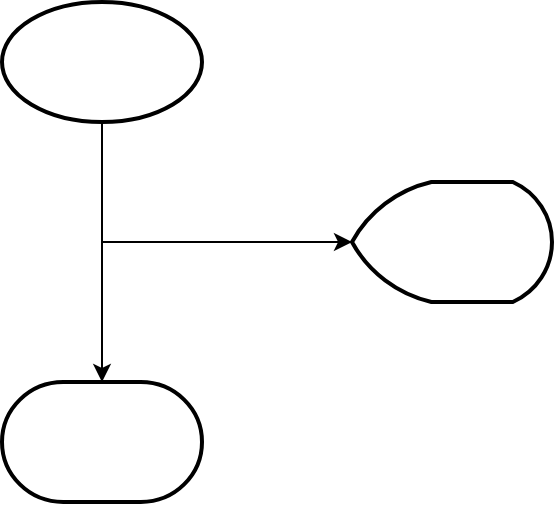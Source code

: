 <mxfile version="13.0.9">
    <diagram id="wmeKAjcc4bbUqBlzaKyl" name="Page-1">
        <mxGraphModel dx="562" dy="279" grid="1" gridSize="10" guides="1" tooltips="1" connect="1" arrows="1" fold="1" page="1" pageScale="1" pageWidth="827" pageHeight="1169" math="0" shadow="0">
            <root>
                <mxCell id="0"/>
                <mxCell id="1" parent="0"/>
                <mxCell id="10" style="edgeStyle=orthogonalEdgeStyle;rounded=0;orthogonalLoop=1;jettySize=auto;html=1;exitX=0.5;exitY=1;exitDx=0;exitDy=0;exitPerimeter=0;entryX=0;entryY=0.5;entryDx=0;entryDy=0;entryPerimeter=0;" edge="1" parent="1" source="3" target="9">
                    <mxGeometry relative="1" as="geometry"/>
                </mxCell>
                <mxCell id="11" style="edgeStyle=orthogonalEdgeStyle;rounded=0;orthogonalLoop=1;jettySize=auto;html=1;exitX=0.5;exitY=1;exitDx=0;exitDy=0;exitPerimeter=0;" edge="1" parent="1" source="3" target="4">
                    <mxGeometry relative="1" as="geometry"/>
                </mxCell>
                <mxCell id="3" value="" style="strokeWidth=2;html=1;shape=mxgraph.flowchart.start_1;whiteSpace=wrap;" parent="1" vertex="1">
                    <mxGeometry x="215" y="160" width="100" height="60" as="geometry"/>
                </mxCell>
                <mxCell id="4" value="" style="strokeWidth=2;html=1;shape=mxgraph.flowchart.terminator;whiteSpace=wrap;" parent="1" vertex="1">
                    <mxGeometry x="215" y="350" width="100" height="60" as="geometry"/>
                </mxCell>
                <mxCell id="9" value="" style="strokeWidth=2;html=1;shape=mxgraph.flowchart.display;whiteSpace=wrap;" vertex="1" parent="1">
                    <mxGeometry x="390" y="250" width="100" height="60" as="geometry"/>
                </mxCell>
            </root>
        </mxGraphModel>
    </diagram>
</mxfile>